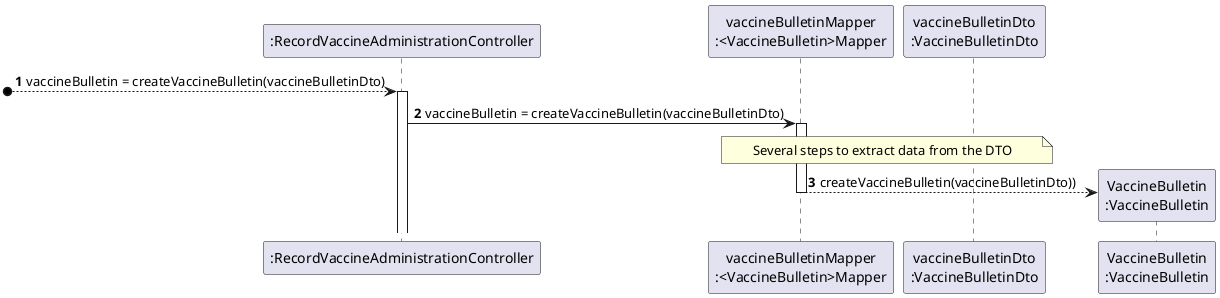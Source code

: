 @startuml

autonumber

participant ":RecordVaccineAdministrationController" as CTRL
participant "vaccineBulletinMapper\n:<VaccineBulletin>Mapper" as M
participant "vaccineBulletinDto\n:VaccineBulletinDto" as DTO
participant "VaccineBulletin\n:VaccineBulletin" as VB

[o--> CTRL : vaccineBulletin = createVaccineBulletin(vaccineBulletinDto)
activate CTRL
CTRL -> M : vaccineBulletin = createVaccineBulletin(vaccineBulletinDto)

activate M
note over M, DTO
Several steps to extract data from the DTO
end note
M ---> VB ** : createVaccineBulletin(vaccineBulletinDto))

deactivate M
@enduml